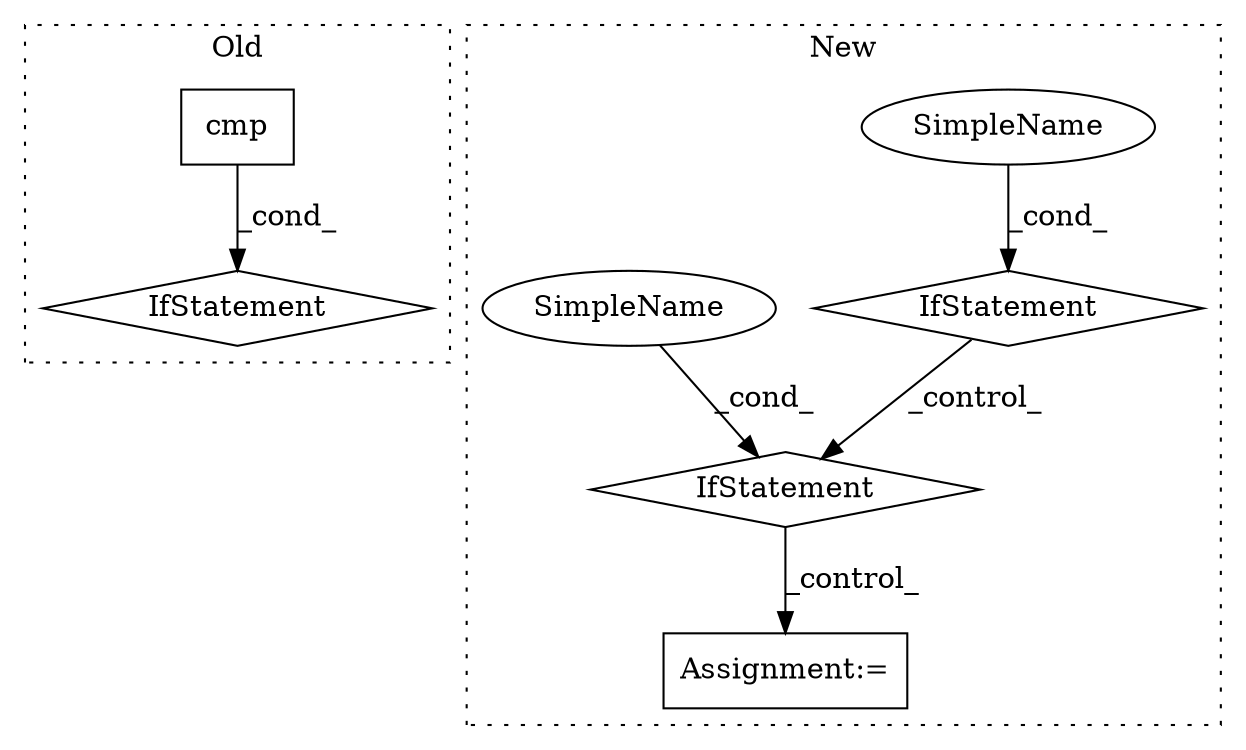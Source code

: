 digraph G {
subgraph cluster0 {
1 [label="cmp" a="32" s="1693,1719" l="4,1" shape="box"];
7 [label="IfStatement" a="25" s="1728,1743" l="4,2" shape="diamond"];
label = "Old";
style="dotted";
}
subgraph cluster1 {
2 [label="IfStatement" a="25" s="1778,1808" l="4,2" shape="diamond"];
3 [label="SimpleName" a="42" s="" l="" shape="ellipse"];
4 [label="Assignment:=" a="7" s="1828" l="1" shape="box"];
5 [label="IfStatement" a="25" s="1619,1648" l="4,2" shape="diamond"];
6 [label="SimpleName" a="42" s="" l="" shape="ellipse"];
label = "New";
style="dotted";
}
1 -> 7 [label="_cond_"];
2 -> 4 [label="_control_"];
3 -> 5 [label="_cond_"];
5 -> 2 [label="_control_"];
6 -> 2 [label="_cond_"];
}